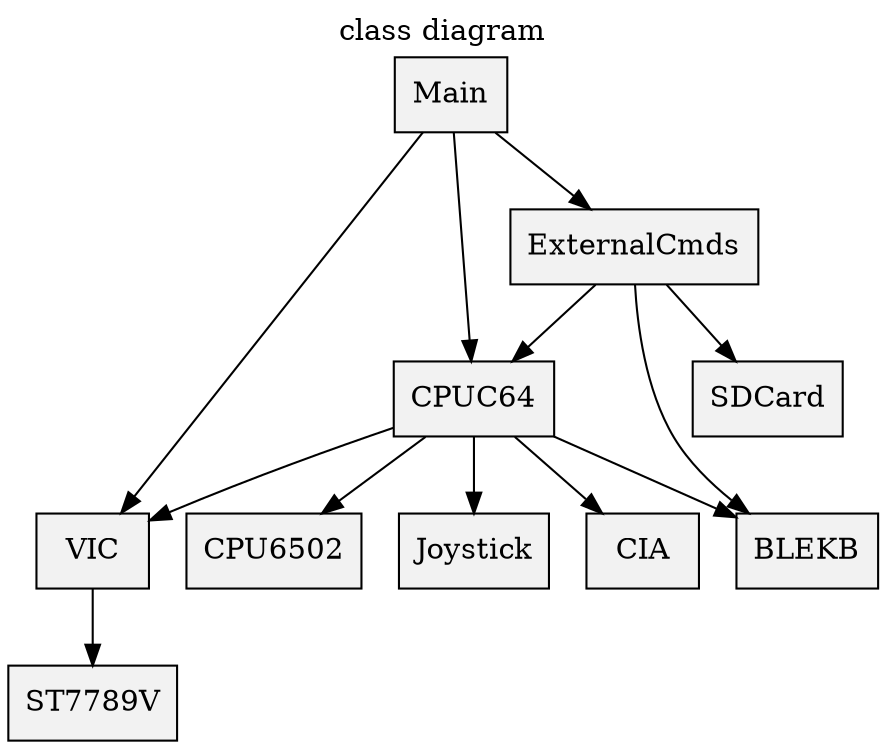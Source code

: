 digraph T_HMI_C64 {
  graph [
    label="class diagram"
    labelloc="t"
  ]
  node [
    shape=record
    style=filled
    fillcolor=gray95
  ]
  Main -> CPUC64
  Main -> ExternalCmds
  Main -> VIC
  ExternalCmds -> BLEKB
  ExternalCmds -> CPUC64
  ExternalCmds -> SDCard
  CPUC64 -> BLEKB
  CPUC64 -> CIA
  CPUC64 -> CPU6502
  CPUC64 -> Joystick
  CPUC64 -> VIC
  VIC -> ST7789V
}

